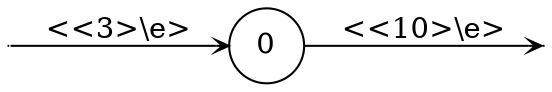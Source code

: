 digraph
{
  vcsn_context = "letterset<char_letters()>, polynomialset<wordset<char_letters()>, q>"
  rankdir = LR
  edge [arrowhead = vee, arrowsize = .6]
  {
    node [shape = point, width = 0]
    I0
    F0
  }
  {
    node [shape = circle, style = rounded, width = 0.5]
    0
  }
  I0 -> 0 [label = "<<3>\\e>"]
  0 -> F0 [label = "<<10>\\e>"]
}

